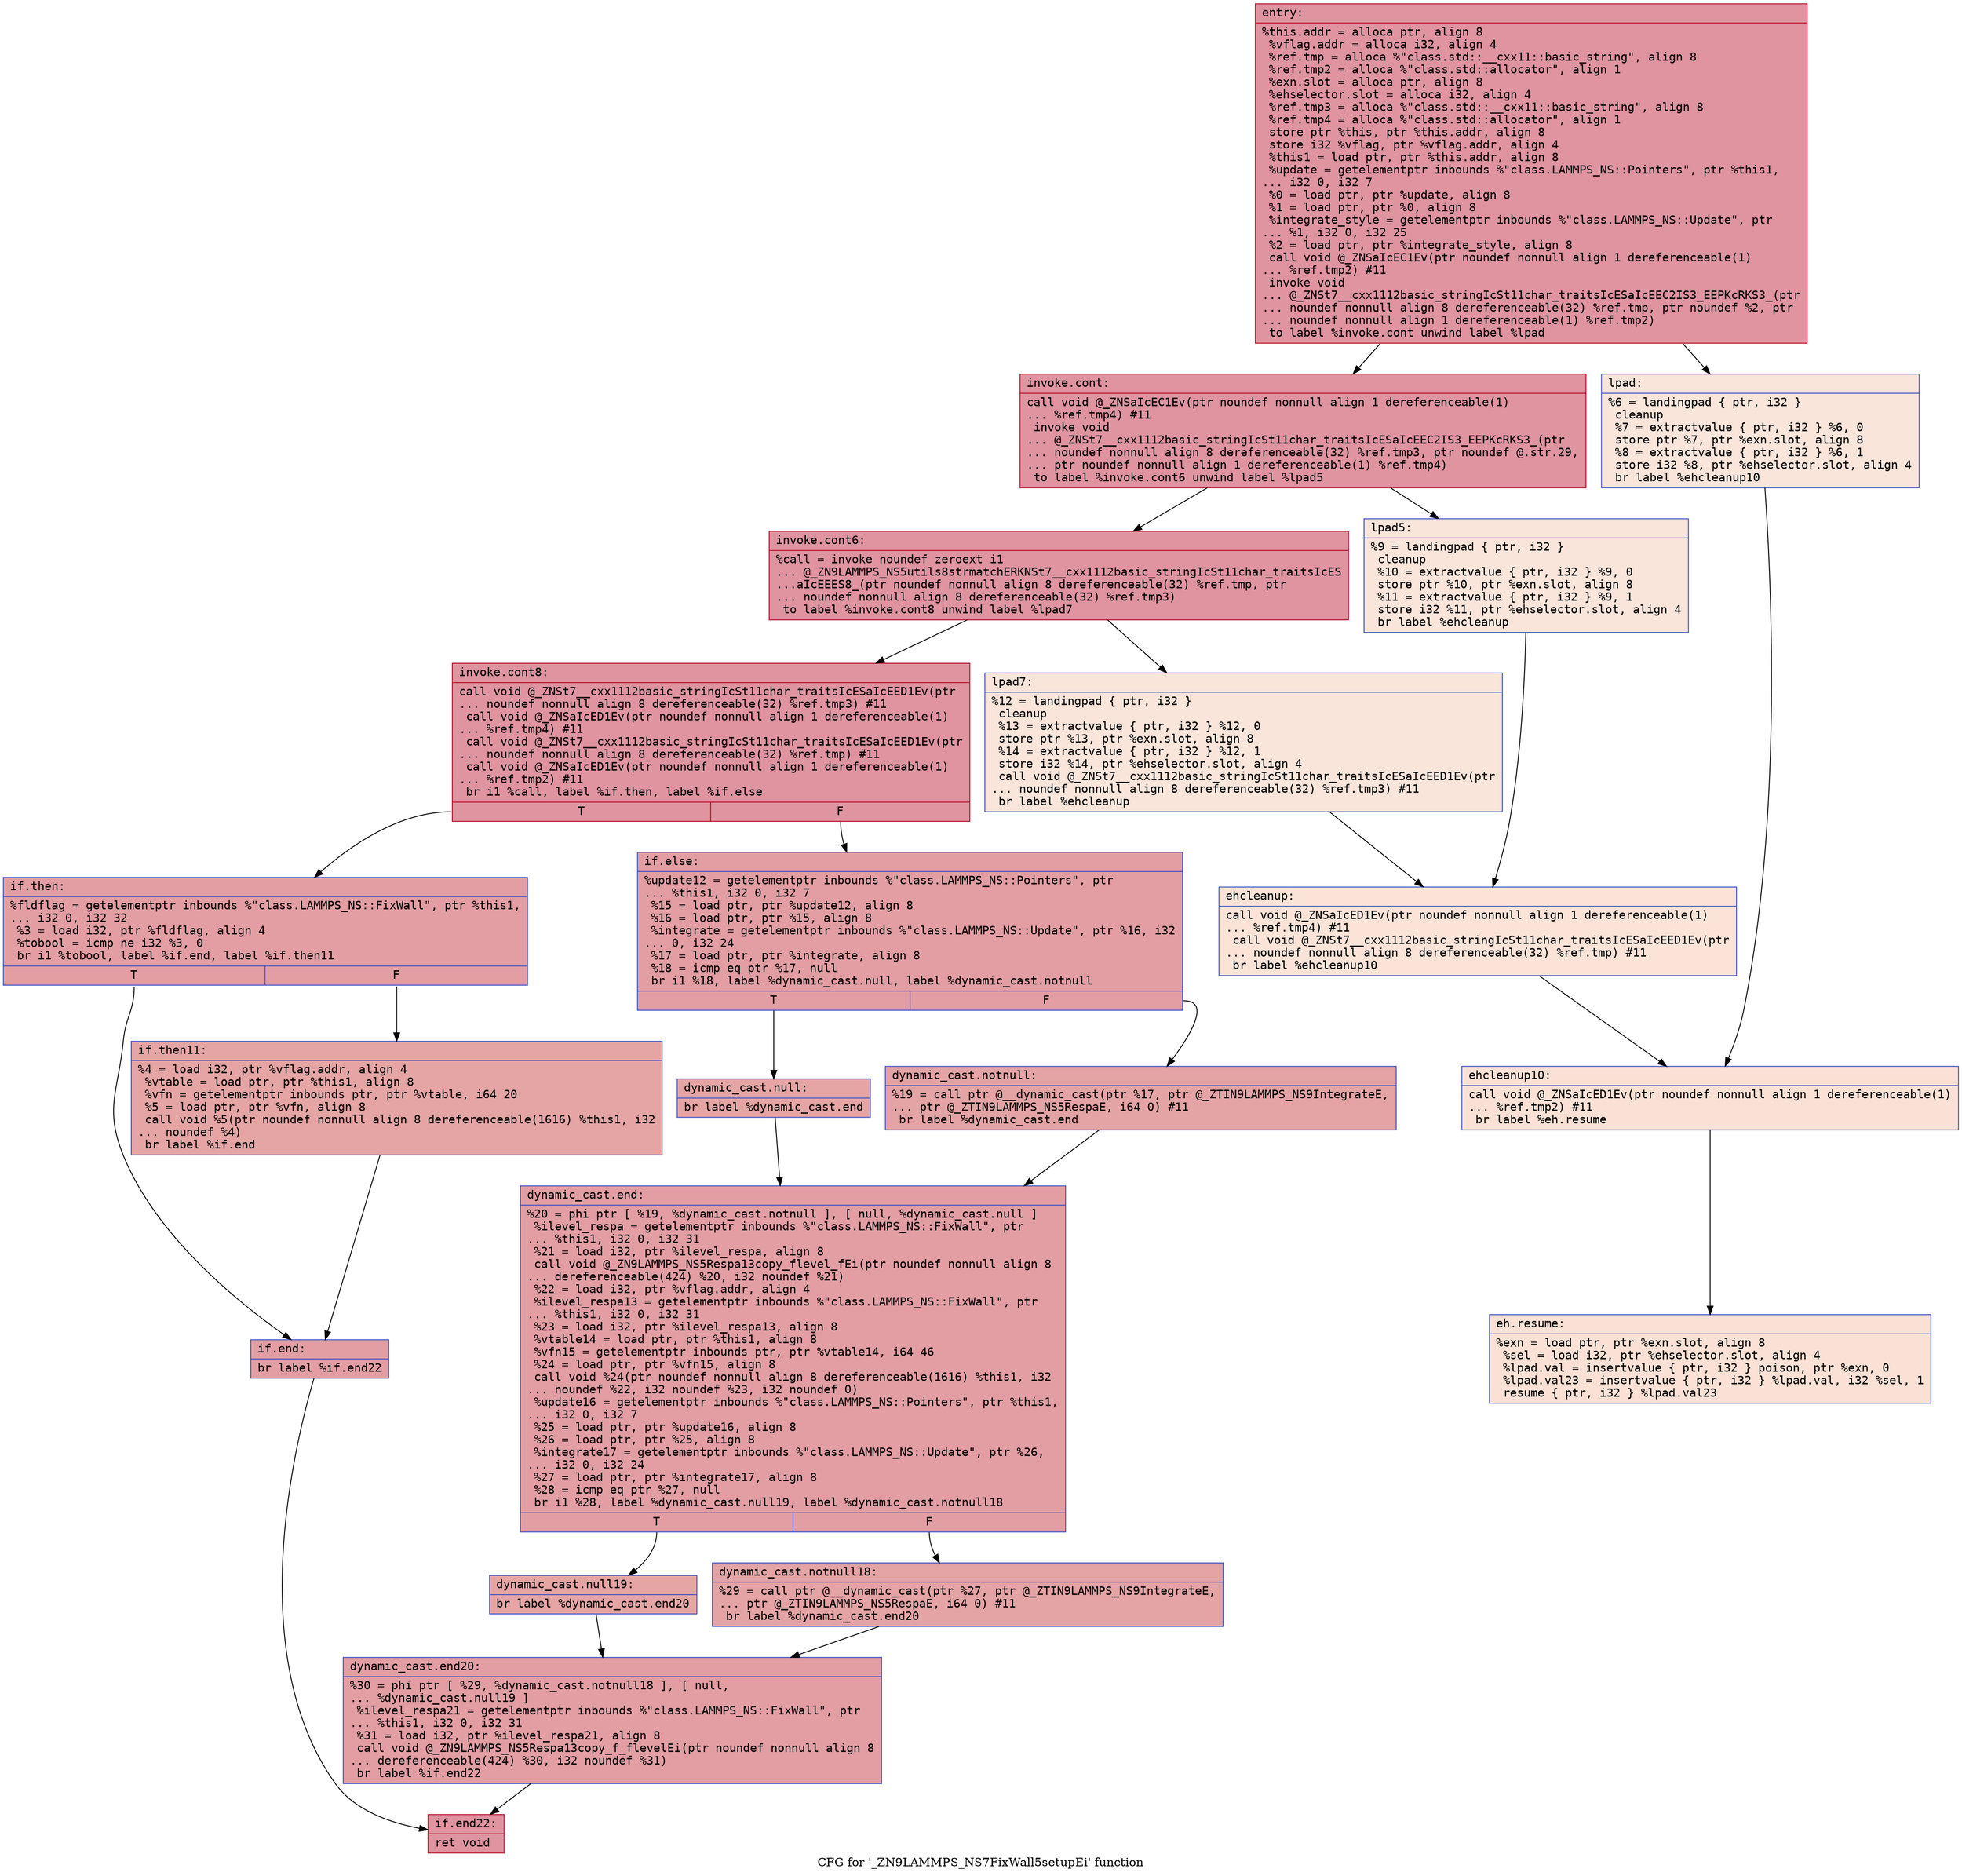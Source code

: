 digraph "CFG for '_ZN9LAMMPS_NS7FixWall5setupEi' function" {
	label="CFG for '_ZN9LAMMPS_NS7FixWall5setupEi' function";

	Node0x55fe9757d890 [shape=record,color="#b70d28ff", style=filled, fillcolor="#b70d2870" fontname="Courier",label="{entry:\l|  %this.addr = alloca ptr, align 8\l  %vflag.addr = alloca i32, align 4\l  %ref.tmp = alloca %\"class.std::__cxx11::basic_string\", align 8\l  %ref.tmp2 = alloca %\"class.std::allocator\", align 1\l  %exn.slot = alloca ptr, align 8\l  %ehselector.slot = alloca i32, align 4\l  %ref.tmp3 = alloca %\"class.std::__cxx11::basic_string\", align 8\l  %ref.tmp4 = alloca %\"class.std::allocator\", align 1\l  store ptr %this, ptr %this.addr, align 8\l  store i32 %vflag, ptr %vflag.addr, align 4\l  %this1 = load ptr, ptr %this.addr, align 8\l  %update = getelementptr inbounds %\"class.LAMMPS_NS::Pointers\", ptr %this1,\l... i32 0, i32 7\l  %0 = load ptr, ptr %update, align 8\l  %1 = load ptr, ptr %0, align 8\l  %integrate_style = getelementptr inbounds %\"class.LAMMPS_NS::Update\", ptr\l... %1, i32 0, i32 25\l  %2 = load ptr, ptr %integrate_style, align 8\l  call void @_ZNSaIcEC1Ev(ptr noundef nonnull align 1 dereferenceable(1)\l... %ref.tmp2) #11\l  invoke void\l... @_ZNSt7__cxx1112basic_stringIcSt11char_traitsIcESaIcEEC2IS3_EEPKcRKS3_(ptr\l... noundef nonnull align 8 dereferenceable(32) %ref.tmp, ptr noundef %2, ptr\l... noundef nonnull align 1 dereferenceable(1) %ref.tmp2)\l          to label %invoke.cont unwind label %lpad\l}"];
	Node0x55fe9757d890 -> Node0x55fe975e55a0[tooltip="entry -> invoke.cont\nProbability 100.00%" ];
	Node0x55fe9757d890 -> Node0x55fe975e55f0[tooltip="entry -> lpad\nProbability 0.00%" ];
	Node0x55fe975e55a0 [shape=record,color="#b70d28ff", style=filled, fillcolor="#b70d2870" fontname="Courier",label="{invoke.cont:\l|  call void @_ZNSaIcEC1Ev(ptr noundef nonnull align 1 dereferenceable(1)\l... %ref.tmp4) #11\l  invoke void\l... @_ZNSt7__cxx1112basic_stringIcSt11char_traitsIcESaIcEEC2IS3_EEPKcRKS3_(ptr\l... noundef nonnull align 8 dereferenceable(32) %ref.tmp3, ptr noundef @.str.29,\l... ptr noundef nonnull align 1 dereferenceable(1) %ref.tmp4)\l          to label %invoke.cont6 unwind label %lpad5\l}"];
	Node0x55fe975e55a0 -> Node0x55fe975e5910[tooltip="invoke.cont -> invoke.cont6\nProbability 100.00%" ];
	Node0x55fe975e55a0 -> Node0x55fe975e5960[tooltip="invoke.cont -> lpad5\nProbability 0.00%" ];
	Node0x55fe975e5910 [shape=record,color="#b70d28ff", style=filled, fillcolor="#b70d2870" fontname="Courier",label="{invoke.cont6:\l|  %call = invoke noundef zeroext i1\l... @_ZN9LAMMPS_NS5utils8strmatchERKNSt7__cxx1112basic_stringIcSt11char_traitsIcES\l...aIcEEES8_(ptr noundef nonnull align 8 dereferenceable(32) %ref.tmp, ptr\l... noundef nonnull align 8 dereferenceable(32) %ref.tmp3)\l          to label %invoke.cont8 unwind label %lpad7\l}"];
	Node0x55fe975e5910 -> Node0x55fe975e58c0[tooltip="invoke.cont6 -> invoke.cont8\nProbability 100.00%" ];
	Node0x55fe975e5910 -> Node0x55fe975e5b90[tooltip="invoke.cont6 -> lpad7\nProbability 0.00%" ];
	Node0x55fe975e58c0 [shape=record,color="#b70d28ff", style=filled, fillcolor="#b70d2870" fontname="Courier",label="{invoke.cont8:\l|  call void @_ZNSt7__cxx1112basic_stringIcSt11char_traitsIcESaIcEED1Ev(ptr\l... noundef nonnull align 8 dereferenceable(32) %ref.tmp3) #11\l  call void @_ZNSaIcED1Ev(ptr noundef nonnull align 1 dereferenceable(1)\l... %ref.tmp4) #11\l  call void @_ZNSt7__cxx1112basic_stringIcSt11char_traitsIcESaIcEED1Ev(ptr\l... noundef nonnull align 8 dereferenceable(32) %ref.tmp) #11\l  call void @_ZNSaIcED1Ev(ptr noundef nonnull align 1 dereferenceable(1)\l... %ref.tmp2) #11\l  br i1 %call, label %if.then, label %if.else\l|{<s0>T|<s1>F}}"];
	Node0x55fe975e58c0:s0 -> Node0x55fe975e6190[tooltip="invoke.cont8 -> if.then\nProbability 50.00%" ];
	Node0x55fe975e58c0:s1 -> Node0x55fe975e61e0[tooltip="invoke.cont8 -> if.else\nProbability 50.00%" ];
	Node0x55fe975e6190 [shape=record,color="#3d50c3ff", style=filled, fillcolor="#be242e70" fontname="Courier",label="{if.then:\l|  %fldflag = getelementptr inbounds %\"class.LAMMPS_NS::FixWall\", ptr %this1,\l... i32 0, i32 32\l  %3 = load i32, ptr %fldflag, align 4\l  %tobool = icmp ne i32 %3, 0\l  br i1 %tobool, label %if.end, label %if.then11\l|{<s0>T|<s1>F}}"];
	Node0x55fe975e6190:s0 -> Node0x55fe975e4fe0[tooltip="if.then -> if.end\nProbability 62.50%" ];
	Node0x55fe975e6190:s1 -> Node0x55fe975e5050[tooltip="if.then -> if.then11\nProbability 37.50%" ];
	Node0x55fe975e5050 [shape=record,color="#3d50c3ff", style=filled, fillcolor="#c5333470" fontname="Courier",label="{if.then11:\l|  %4 = load i32, ptr %vflag.addr, align 4\l  %vtable = load ptr, ptr %this1, align 8\l  %vfn = getelementptr inbounds ptr, ptr %vtable, i64 20\l  %5 = load ptr, ptr %vfn, align 8\l  call void %5(ptr noundef nonnull align 8 dereferenceable(1616) %this1, i32\l... noundef %4)\l  br label %if.end\l}"];
	Node0x55fe975e5050 -> Node0x55fe975e4fe0[tooltip="if.then11 -> if.end\nProbability 100.00%" ];
	Node0x55fe975e55f0 [shape=record,color="#3d50c3ff", style=filled, fillcolor="#f4c5ad70" fontname="Courier",label="{lpad:\l|  %6 = landingpad \{ ptr, i32 \}\l          cleanup\l  %7 = extractvalue \{ ptr, i32 \} %6, 0\l  store ptr %7, ptr %exn.slot, align 8\l  %8 = extractvalue \{ ptr, i32 \} %6, 1\l  store i32 %8, ptr %ehselector.slot, align 4\l  br label %ehcleanup10\l}"];
	Node0x55fe975e55f0 -> Node0x55fe975e6f10[tooltip="lpad -> ehcleanup10\nProbability 100.00%" ];
	Node0x55fe975e5960 [shape=record,color="#3d50c3ff", style=filled, fillcolor="#f4c5ad70" fontname="Courier",label="{lpad5:\l|  %9 = landingpad \{ ptr, i32 \}\l          cleanup\l  %10 = extractvalue \{ ptr, i32 \} %9, 0\l  store ptr %10, ptr %exn.slot, align 8\l  %11 = extractvalue \{ ptr, i32 \} %9, 1\l  store i32 %11, ptr %ehselector.slot, align 4\l  br label %ehcleanup\l}"];
	Node0x55fe975e5960 -> Node0x55fe975e7260[tooltip="lpad5 -> ehcleanup\nProbability 100.00%" ];
	Node0x55fe975e5b90 [shape=record,color="#3d50c3ff", style=filled, fillcolor="#f4c5ad70" fontname="Courier",label="{lpad7:\l|  %12 = landingpad \{ ptr, i32 \}\l          cleanup\l  %13 = extractvalue \{ ptr, i32 \} %12, 0\l  store ptr %13, ptr %exn.slot, align 8\l  %14 = extractvalue \{ ptr, i32 \} %12, 1\l  store i32 %14, ptr %ehselector.slot, align 4\l  call void @_ZNSt7__cxx1112basic_stringIcSt11char_traitsIcESaIcEED1Ev(ptr\l... noundef nonnull align 8 dereferenceable(32) %ref.tmp3) #11\l  br label %ehcleanup\l}"];
	Node0x55fe975e5b90 -> Node0x55fe975e7260[tooltip="lpad7 -> ehcleanup\nProbability 100.00%" ];
	Node0x55fe975e7260 [shape=record,color="#3d50c3ff", style=filled, fillcolor="#f6bfa670" fontname="Courier",label="{ehcleanup:\l|  call void @_ZNSaIcED1Ev(ptr noundef nonnull align 1 dereferenceable(1)\l... %ref.tmp4) #11\l  call void @_ZNSt7__cxx1112basic_stringIcSt11char_traitsIcESaIcEED1Ev(ptr\l... noundef nonnull align 8 dereferenceable(32) %ref.tmp) #11\l  br label %ehcleanup10\l}"];
	Node0x55fe975e7260 -> Node0x55fe975e6f10[tooltip="ehcleanup -> ehcleanup10\nProbability 100.00%" ];
	Node0x55fe975e6f10 [shape=record,color="#3d50c3ff", style=filled, fillcolor="#f7bca170" fontname="Courier",label="{ehcleanup10:\l|  call void @_ZNSaIcED1Ev(ptr noundef nonnull align 1 dereferenceable(1)\l... %ref.tmp2) #11\l  br label %eh.resume\l}"];
	Node0x55fe975e6f10 -> Node0x55fe975e7b70[tooltip="ehcleanup10 -> eh.resume\nProbability 100.00%" ];
	Node0x55fe975e4fe0 [shape=record,color="#3d50c3ff", style=filled, fillcolor="#be242e70" fontname="Courier",label="{if.end:\l|  br label %if.end22\l}"];
	Node0x55fe975e4fe0 -> Node0x55fe975e7c30[tooltip="if.end -> if.end22\nProbability 100.00%" ];
	Node0x55fe975e61e0 [shape=record,color="#3d50c3ff", style=filled, fillcolor="#be242e70" fontname="Courier",label="{if.else:\l|  %update12 = getelementptr inbounds %\"class.LAMMPS_NS::Pointers\", ptr\l... %this1, i32 0, i32 7\l  %15 = load ptr, ptr %update12, align 8\l  %16 = load ptr, ptr %15, align 8\l  %integrate = getelementptr inbounds %\"class.LAMMPS_NS::Update\", ptr %16, i32\l... 0, i32 24\l  %17 = load ptr, ptr %integrate, align 8\l  %18 = icmp eq ptr %17, null\l  br i1 %18, label %dynamic_cast.null, label %dynamic_cast.notnull\l|{<s0>T|<s1>F}}"];
	Node0x55fe975e61e0:s0 -> Node0x55fe975e8140[tooltip="if.else -> dynamic_cast.null\nProbability 37.50%" ];
	Node0x55fe975e61e0:s1 -> Node0x55fe975e81c0[tooltip="if.else -> dynamic_cast.notnull\nProbability 62.50%" ];
	Node0x55fe975e81c0 [shape=record,color="#3d50c3ff", style=filled, fillcolor="#c32e3170" fontname="Courier",label="{dynamic_cast.notnull:\l|  %19 = call ptr @__dynamic_cast(ptr %17, ptr @_ZTIN9LAMMPS_NS9IntegrateE,\l... ptr @_ZTIN9LAMMPS_NS5RespaE, i64 0) #11\l  br label %dynamic_cast.end\l}"];
	Node0x55fe975e81c0 -> Node0x55fe975e8500[tooltip="dynamic_cast.notnull -> dynamic_cast.end\nProbability 100.00%" ];
	Node0x55fe975e8140 [shape=record,color="#3d50c3ff", style=filled, fillcolor="#c5333470" fontname="Courier",label="{dynamic_cast.null:\l|  br label %dynamic_cast.end\l}"];
	Node0x55fe975e8140 -> Node0x55fe975e8500[tooltip="dynamic_cast.null -> dynamic_cast.end\nProbability 100.00%" ];
	Node0x55fe975e8500 [shape=record,color="#3d50c3ff", style=filled, fillcolor="#be242e70" fontname="Courier",label="{dynamic_cast.end:\l|  %20 = phi ptr [ %19, %dynamic_cast.notnull ], [ null, %dynamic_cast.null ]\l  %ilevel_respa = getelementptr inbounds %\"class.LAMMPS_NS::FixWall\", ptr\l... %this1, i32 0, i32 31\l  %21 = load i32, ptr %ilevel_respa, align 8\l  call void @_ZN9LAMMPS_NS5Respa13copy_flevel_fEi(ptr noundef nonnull align 8\l... dereferenceable(424) %20, i32 noundef %21)\l  %22 = load i32, ptr %vflag.addr, align 4\l  %ilevel_respa13 = getelementptr inbounds %\"class.LAMMPS_NS::FixWall\", ptr\l... %this1, i32 0, i32 31\l  %23 = load i32, ptr %ilevel_respa13, align 8\l  %vtable14 = load ptr, ptr %this1, align 8\l  %vfn15 = getelementptr inbounds ptr, ptr %vtable14, i64 46\l  %24 = load ptr, ptr %vfn15, align 8\l  call void %24(ptr noundef nonnull align 8 dereferenceable(1616) %this1, i32\l... noundef %22, i32 noundef %23, i32 noundef 0)\l  %update16 = getelementptr inbounds %\"class.LAMMPS_NS::Pointers\", ptr %this1,\l... i32 0, i32 7\l  %25 = load ptr, ptr %update16, align 8\l  %26 = load ptr, ptr %25, align 8\l  %integrate17 = getelementptr inbounds %\"class.LAMMPS_NS::Update\", ptr %26,\l... i32 0, i32 24\l  %27 = load ptr, ptr %integrate17, align 8\l  %28 = icmp eq ptr %27, null\l  br i1 %28, label %dynamic_cast.null19, label %dynamic_cast.notnull18\l|{<s0>T|<s1>F}}"];
	Node0x55fe975e8500:s0 -> Node0x55fe975e9350[tooltip="dynamic_cast.end -> dynamic_cast.null19\nProbability 37.50%" ];
	Node0x55fe975e8500:s1 -> Node0x55fe975e9430[tooltip="dynamic_cast.end -> dynamic_cast.notnull18\nProbability 62.50%" ];
	Node0x55fe975e9430 [shape=record,color="#3d50c3ff", style=filled, fillcolor="#c32e3170" fontname="Courier",label="{dynamic_cast.notnull18:\l|  %29 = call ptr @__dynamic_cast(ptr %27, ptr @_ZTIN9LAMMPS_NS9IntegrateE,\l... ptr @_ZTIN9LAMMPS_NS5RespaE, i64 0) #11\l  br label %dynamic_cast.end20\l}"];
	Node0x55fe975e9430 -> Node0x55fe975e9780[tooltip="dynamic_cast.notnull18 -> dynamic_cast.end20\nProbability 100.00%" ];
	Node0x55fe975e9350 [shape=record,color="#3d50c3ff", style=filled, fillcolor="#c5333470" fontname="Courier",label="{dynamic_cast.null19:\l|  br label %dynamic_cast.end20\l}"];
	Node0x55fe975e9350 -> Node0x55fe975e9780[tooltip="dynamic_cast.null19 -> dynamic_cast.end20\nProbability 100.00%" ];
	Node0x55fe975e9780 [shape=record,color="#3d50c3ff", style=filled, fillcolor="#be242e70" fontname="Courier",label="{dynamic_cast.end20:\l|  %30 = phi ptr [ %29, %dynamic_cast.notnull18 ], [ null,\l... %dynamic_cast.null19 ]\l  %ilevel_respa21 = getelementptr inbounds %\"class.LAMMPS_NS::FixWall\", ptr\l... %this1, i32 0, i32 31\l  %31 = load i32, ptr %ilevel_respa21, align 8\l  call void @_ZN9LAMMPS_NS5Respa13copy_f_flevelEi(ptr noundef nonnull align 8\l... dereferenceable(424) %30, i32 noundef %31)\l  br label %if.end22\l}"];
	Node0x55fe975e9780 -> Node0x55fe975e7c30[tooltip="dynamic_cast.end20 -> if.end22\nProbability 100.00%" ];
	Node0x55fe975e7c30 [shape=record,color="#b70d28ff", style=filled, fillcolor="#b70d2870" fontname="Courier",label="{if.end22:\l|  ret void\l}"];
	Node0x55fe975e7b70 [shape=record,color="#3d50c3ff", style=filled, fillcolor="#f7bca170" fontname="Courier",label="{eh.resume:\l|  %exn = load ptr, ptr %exn.slot, align 8\l  %sel = load i32, ptr %ehselector.slot, align 4\l  %lpad.val = insertvalue \{ ptr, i32 \} poison, ptr %exn, 0\l  %lpad.val23 = insertvalue \{ ptr, i32 \} %lpad.val, i32 %sel, 1\l  resume \{ ptr, i32 \} %lpad.val23\l}"];
}
